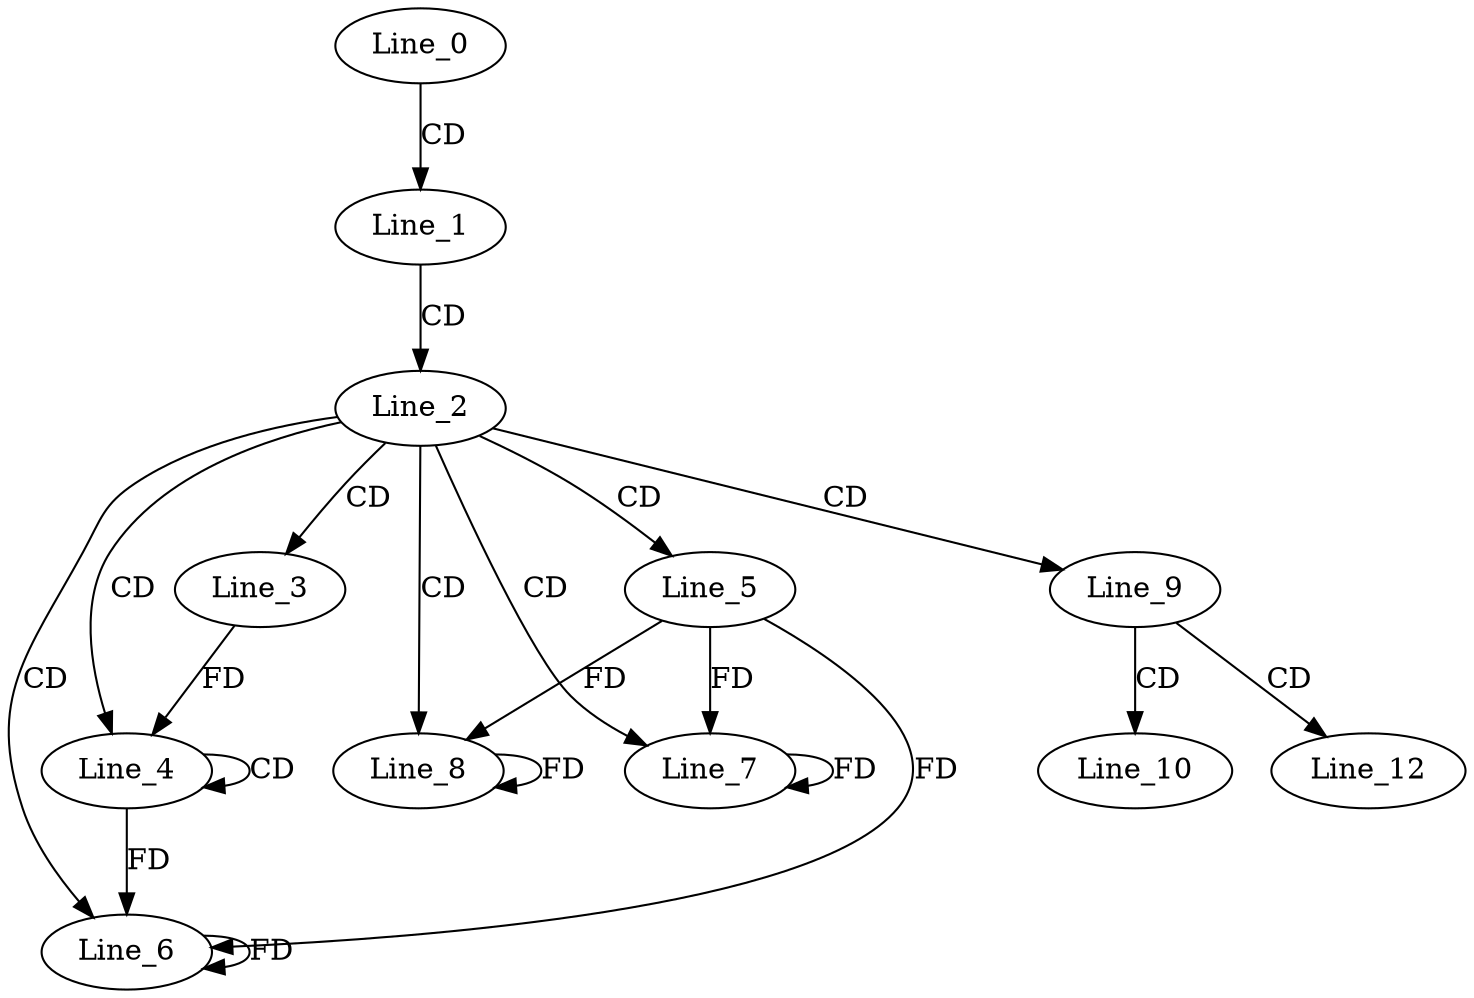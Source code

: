 digraph G {
  Line_0;
  Line_1;
  Line_2;
  Line_3;
  Line_4;
  Line_4;
  Line_5;
  Line_6;
  Line_7;
  Line_8;
  Line_9;
  Line_10;
  Line_12;
  Line_0 -> Line_1 [ label="CD" ];
  Line_1 -> Line_2 [ label="CD" ];
  Line_2 -> Line_3 [ label="CD" ];
  Line_2 -> Line_4 [ label="CD" ];
  Line_4 -> Line_4 [ label="CD" ];
  Line_3 -> Line_4 [ label="FD" ];
  Line_2 -> Line_5 [ label="CD" ];
  Line_2 -> Line_6 [ label="CD" ];
  Line_5 -> Line_6 [ label="FD" ];
  Line_6 -> Line_6 [ label="FD" ];
  Line_4 -> Line_6 [ label="FD" ];
  Line_2 -> Line_7 [ label="CD" ];
  Line_5 -> Line_7 [ label="FD" ];
  Line_7 -> Line_7 [ label="FD" ];
  Line_2 -> Line_8 [ label="CD" ];
  Line_5 -> Line_8 [ label="FD" ];
  Line_8 -> Line_8 [ label="FD" ];
  Line_2 -> Line_9 [ label="CD" ];
  Line_9 -> Line_10 [ label="CD" ];
  Line_9 -> Line_12 [ label="CD" ];
}
